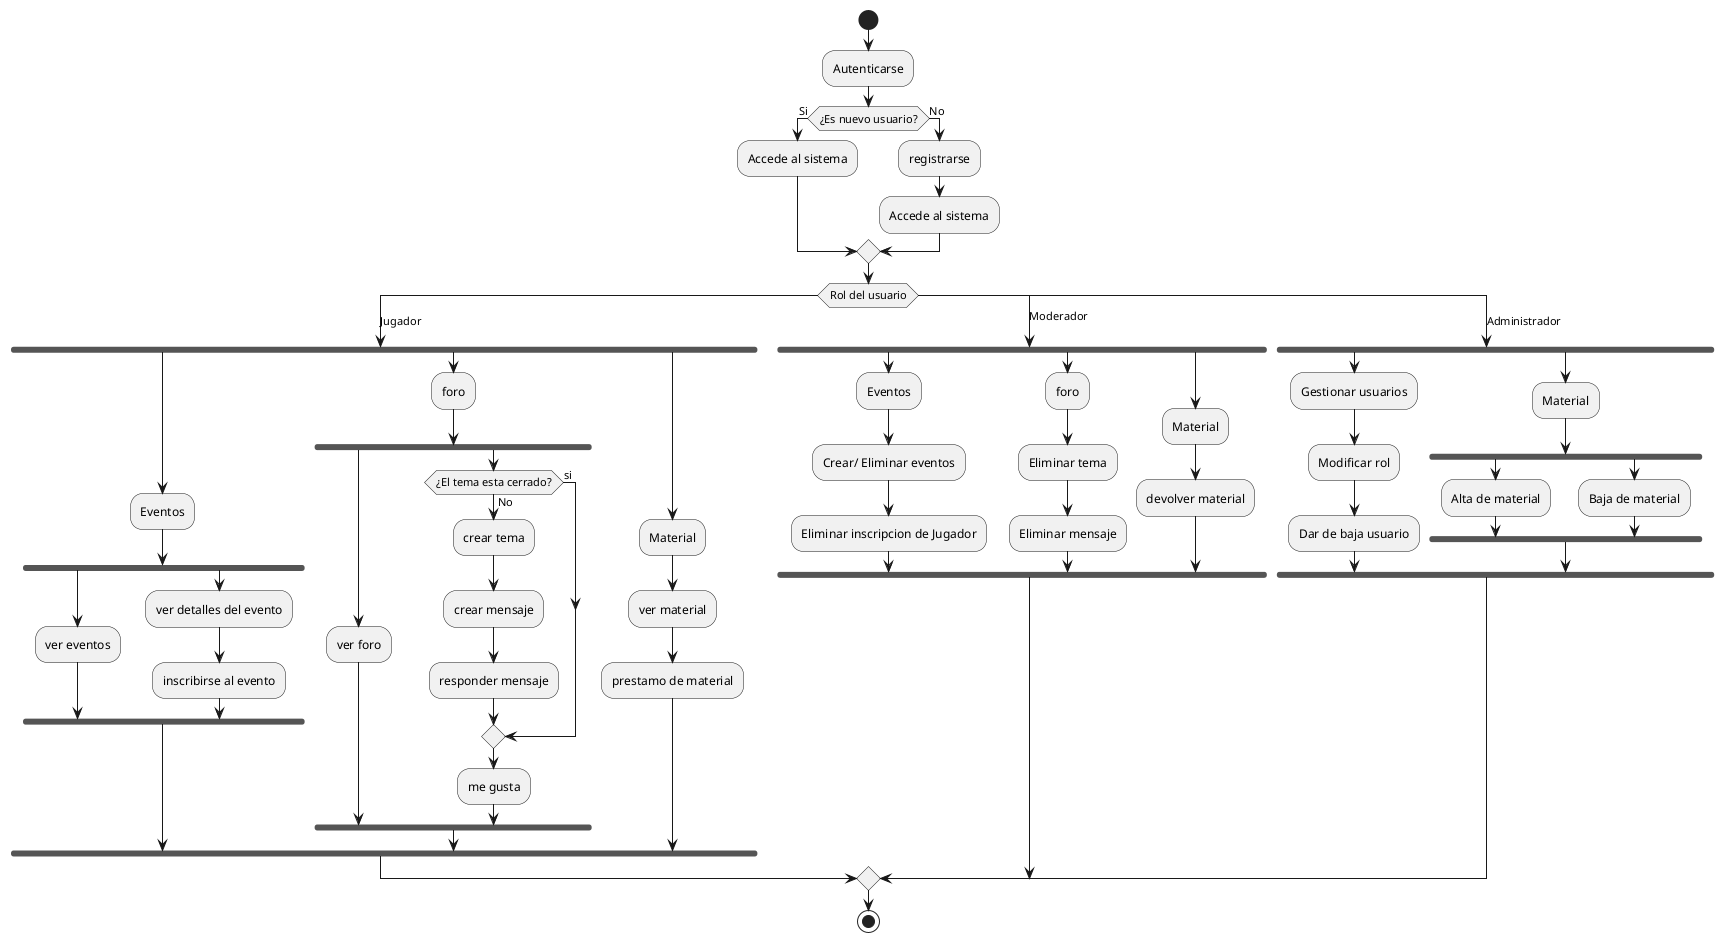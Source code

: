 
@startuml
start
:Autenticarse;
if(¿Es nuevo usuario?)then (Si)
  :Accede al sistema;
else (No)
  :registrarse;
  :Accede al sistema;
endif
switch (Rol del usuario)
case (Jugador)

fork
   :Eventos;
    fork
    :ver eventos;
    fork again
      :ver detalles del evento;
      :inscribirse al evento;
    end fork
 fork again
   :foro;
    fork
        :ver foro;
        fork again
        if(¿El tema esta cerrado?)then(No)
             :crear tema;
             :crear mensaje;
             :responder mensaje;
            
        else(si)
       

        endif
         :me gusta;
        end fork

 fork again
   :Material;
   :ver material;
    :prestamo de material;
end fork

  
  
case (Moderador)
fork
   :Eventos;
   :Crear/ Eliminar eventos;
    :Eliminar inscripcion de Jugador;
 fork again
   :foro;
   :Eliminar tema;
    :Eliminar mensaje;
 fork again
   :Material;
   :devolver material;
end fork






case (Administrador)
fork
    :Gestionar usuarios;
    :Modificar rol;
    :Dar de baja usuario;
 fork again
   :Material;
   fork
   :Alta de material;
   fork again
    :Baja de material;
    end fork    
end fork
endswitch



stop
@enduml
